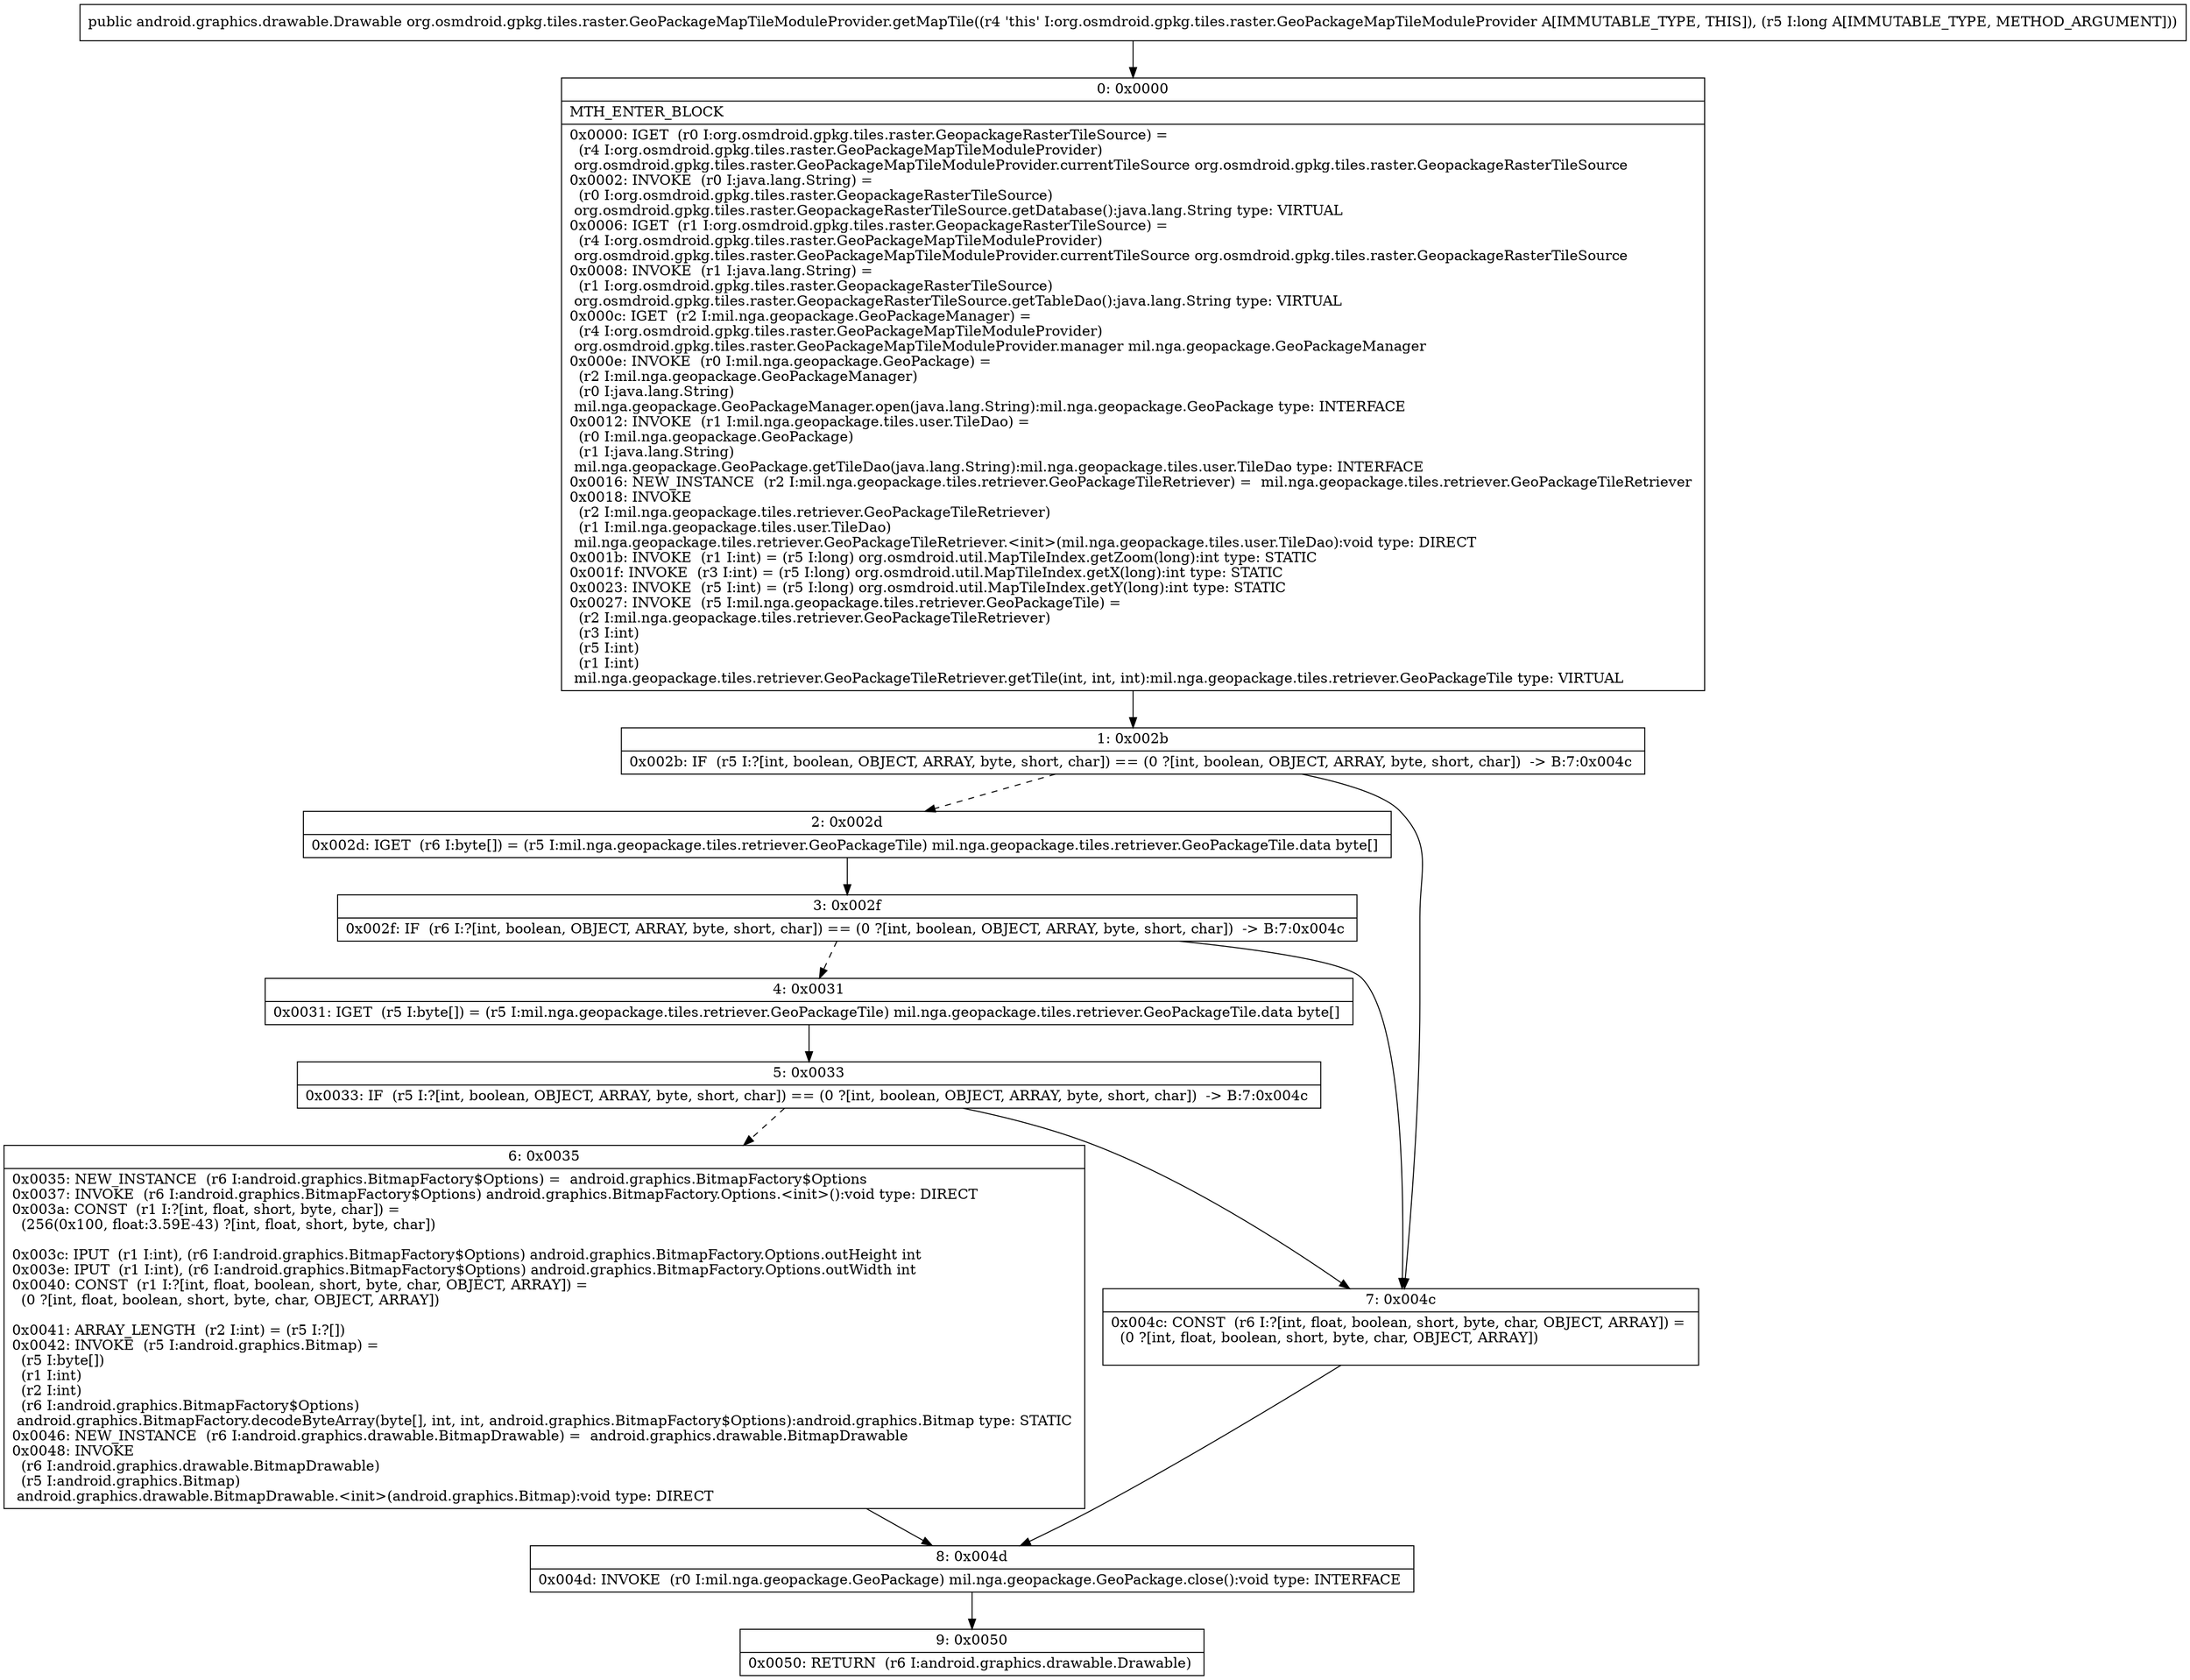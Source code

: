 digraph "CFG fororg.osmdroid.gpkg.tiles.raster.GeoPackageMapTileModuleProvider.getMapTile(J)Landroid\/graphics\/drawable\/Drawable;" {
Node_0 [shape=record,label="{0\:\ 0x0000|MTH_ENTER_BLOCK\l|0x0000: IGET  (r0 I:org.osmdroid.gpkg.tiles.raster.GeopackageRasterTileSource) = \l  (r4 I:org.osmdroid.gpkg.tiles.raster.GeoPackageMapTileModuleProvider)\l org.osmdroid.gpkg.tiles.raster.GeoPackageMapTileModuleProvider.currentTileSource org.osmdroid.gpkg.tiles.raster.GeopackageRasterTileSource \l0x0002: INVOKE  (r0 I:java.lang.String) = \l  (r0 I:org.osmdroid.gpkg.tiles.raster.GeopackageRasterTileSource)\l org.osmdroid.gpkg.tiles.raster.GeopackageRasterTileSource.getDatabase():java.lang.String type: VIRTUAL \l0x0006: IGET  (r1 I:org.osmdroid.gpkg.tiles.raster.GeopackageRasterTileSource) = \l  (r4 I:org.osmdroid.gpkg.tiles.raster.GeoPackageMapTileModuleProvider)\l org.osmdroid.gpkg.tiles.raster.GeoPackageMapTileModuleProvider.currentTileSource org.osmdroid.gpkg.tiles.raster.GeopackageRasterTileSource \l0x0008: INVOKE  (r1 I:java.lang.String) = \l  (r1 I:org.osmdroid.gpkg.tiles.raster.GeopackageRasterTileSource)\l org.osmdroid.gpkg.tiles.raster.GeopackageRasterTileSource.getTableDao():java.lang.String type: VIRTUAL \l0x000c: IGET  (r2 I:mil.nga.geopackage.GeoPackageManager) = \l  (r4 I:org.osmdroid.gpkg.tiles.raster.GeoPackageMapTileModuleProvider)\l org.osmdroid.gpkg.tiles.raster.GeoPackageMapTileModuleProvider.manager mil.nga.geopackage.GeoPackageManager \l0x000e: INVOKE  (r0 I:mil.nga.geopackage.GeoPackage) = \l  (r2 I:mil.nga.geopackage.GeoPackageManager)\l  (r0 I:java.lang.String)\l mil.nga.geopackage.GeoPackageManager.open(java.lang.String):mil.nga.geopackage.GeoPackage type: INTERFACE \l0x0012: INVOKE  (r1 I:mil.nga.geopackage.tiles.user.TileDao) = \l  (r0 I:mil.nga.geopackage.GeoPackage)\l  (r1 I:java.lang.String)\l mil.nga.geopackage.GeoPackage.getTileDao(java.lang.String):mil.nga.geopackage.tiles.user.TileDao type: INTERFACE \l0x0016: NEW_INSTANCE  (r2 I:mil.nga.geopackage.tiles.retriever.GeoPackageTileRetriever) =  mil.nga.geopackage.tiles.retriever.GeoPackageTileRetriever \l0x0018: INVOKE  \l  (r2 I:mil.nga.geopackage.tiles.retriever.GeoPackageTileRetriever)\l  (r1 I:mil.nga.geopackage.tiles.user.TileDao)\l mil.nga.geopackage.tiles.retriever.GeoPackageTileRetriever.\<init\>(mil.nga.geopackage.tiles.user.TileDao):void type: DIRECT \l0x001b: INVOKE  (r1 I:int) = (r5 I:long) org.osmdroid.util.MapTileIndex.getZoom(long):int type: STATIC \l0x001f: INVOKE  (r3 I:int) = (r5 I:long) org.osmdroid.util.MapTileIndex.getX(long):int type: STATIC \l0x0023: INVOKE  (r5 I:int) = (r5 I:long) org.osmdroid.util.MapTileIndex.getY(long):int type: STATIC \l0x0027: INVOKE  (r5 I:mil.nga.geopackage.tiles.retriever.GeoPackageTile) = \l  (r2 I:mil.nga.geopackage.tiles.retriever.GeoPackageTileRetriever)\l  (r3 I:int)\l  (r5 I:int)\l  (r1 I:int)\l mil.nga.geopackage.tiles.retriever.GeoPackageTileRetriever.getTile(int, int, int):mil.nga.geopackage.tiles.retriever.GeoPackageTile type: VIRTUAL \l}"];
Node_1 [shape=record,label="{1\:\ 0x002b|0x002b: IF  (r5 I:?[int, boolean, OBJECT, ARRAY, byte, short, char]) == (0 ?[int, boolean, OBJECT, ARRAY, byte, short, char])  \-\> B:7:0x004c \l}"];
Node_2 [shape=record,label="{2\:\ 0x002d|0x002d: IGET  (r6 I:byte[]) = (r5 I:mil.nga.geopackage.tiles.retriever.GeoPackageTile) mil.nga.geopackage.tiles.retriever.GeoPackageTile.data byte[] \l}"];
Node_3 [shape=record,label="{3\:\ 0x002f|0x002f: IF  (r6 I:?[int, boolean, OBJECT, ARRAY, byte, short, char]) == (0 ?[int, boolean, OBJECT, ARRAY, byte, short, char])  \-\> B:7:0x004c \l}"];
Node_4 [shape=record,label="{4\:\ 0x0031|0x0031: IGET  (r5 I:byte[]) = (r5 I:mil.nga.geopackage.tiles.retriever.GeoPackageTile) mil.nga.geopackage.tiles.retriever.GeoPackageTile.data byte[] \l}"];
Node_5 [shape=record,label="{5\:\ 0x0033|0x0033: IF  (r5 I:?[int, boolean, OBJECT, ARRAY, byte, short, char]) == (0 ?[int, boolean, OBJECT, ARRAY, byte, short, char])  \-\> B:7:0x004c \l}"];
Node_6 [shape=record,label="{6\:\ 0x0035|0x0035: NEW_INSTANCE  (r6 I:android.graphics.BitmapFactory$Options) =  android.graphics.BitmapFactory$Options \l0x0037: INVOKE  (r6 I:android.graphics.BitmapFactory$Options) android.graphics.BitmapFactory.Options.\<init\>():void type: DIRECT \l0x003a: CONST  (r1 I:?[int, float, short, byte, char]) = \l  (256(0x100, float:3.59E\-43) ?[int, float, short, byte, char])\l \l0x003c: IPUT  (r1 I:int), (r6 I:android.graphics.BitmapFactory$Options) android.graphics.BitmapFactory.Options.outHeight int \l0x003e: IPUT  (r1 I:int), (r6 I:android.graphics.BitmapFactory$Options) android.graphics.BitmapFactory.Options.outWidth int \l0x0040: CONST  (r1 I:?[int, float, boolean, short, byte, char, OBJECT, ARRAY]) = \l  (0 ?[int, float, boolean, short, byte, char, OBJECT, ARRAY])\l \l0x0041: ARRAY_LENGTH  (r2 I:int) = (r5 I:?[]) \l0x0042: INVOKE  (r5 I:android.graphics.Bitmap) = \l  (r5 I:byte[])\l  (r1 I:int)\l  (r2 I:int)\l  (r6 I:android.graphics.BitmapFactory$Options)\l android.graphics.BitmapFactory.decodeByteArray(byte[], int, int, android.graphics.BitmapFactory$Options):android.graphics.Bitmap type: STATIC \l0x0046: NEW_INSTANCE  (r6 I:android.graphics.drawable.BitmapDrawable) =  android.graphics.drawable.BitmapDrawable \l0x0048: INVOKE  \l  (r6 I:android.graphics.drawable.BitmapDrawable)\l  (r5 I:android.graphics.Bitmap)\l android.graphics.drawable.BitmapDrawable.\<init\>(android.graphics.Bitmap):void type: DIRECT \l}"];
Node_7 [shape=record,label="{7\:\ 0x004c|0x004c: CONST  (r6 I:?[int, float, boolean, short, byte, char, OBJECT, ARRAY]) = \l  (0 ?[int, float, boolean, short, byte, char, OBJECT, ARRAY])\l \l}"];
Node_8 [shape=record,label="{8\:\ 0x004d|0x004d: INVOKE  (r0 I:mil.nga.geopackage.GeoPackage) mil.nga.geopackage.GeoPackage.close():void type: INTERFACE \l}"];
Node_9 [shape=record,label="{9\:\ 0x0050|0x0050: RETURN  (r6 I:android.graphics.drawable.Drawable) \l}"];
MethodNode[shape=record,label="{public android.graphics.drawable.Drawable org.osmdroid.gpkg.tiles.raster.GeoPackageMapTileModuleProvider.getMapTile((r4 'this' I:org.osmdroid.gpkg.tiles.raster.GeoPackageMapTileModuleProvider A[IMMUTABLE_TYPE, THIS]), (r5 I:long A[IMMUTABLE_TYPE, METHOD_ARGUMENT])) }"];
MethodNode -> Node_0;
Node_0 -> Node_1;
Node_1 -> Node_2[style=dashed];
Node_1 -> Node_7;
Node_2 -> Node_3;
Node_3 -> Node_4[style=dashed];
Node_3 -> Node_7;
Node_4 -> Node_5;
Node_5 -> Node_6[style=dashed];
Node_5 -> Node_7;
Node_6 -> Node_8;
Node_7 -> Node_8;
Node_8 -> Node_9;
}

